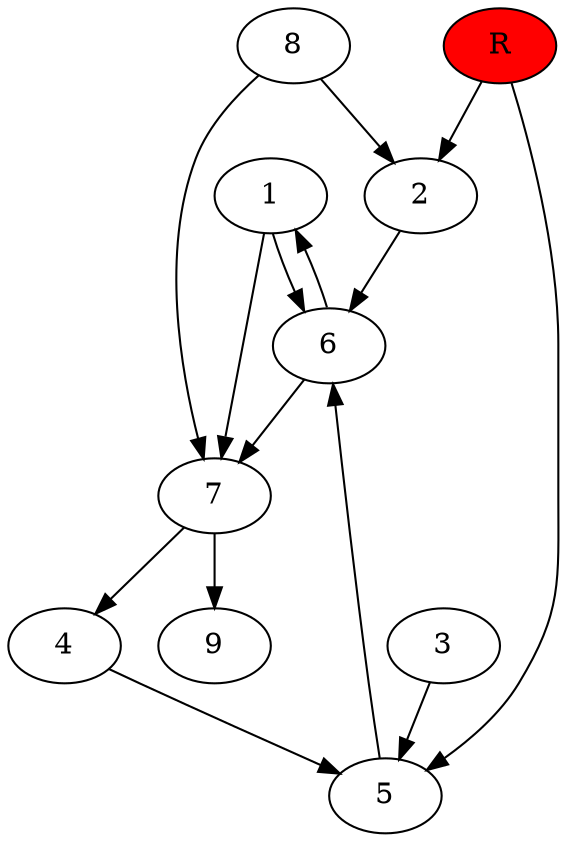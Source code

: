 digraph prb22351 {
	1
	2
	3
	4
	5
	6
	7
	8
	R [fillcolor="#ff0000" style=filled]
	1 -> 6
	1 -> 7
	2 -> 6
	3 -> 5
	4 -> 5
	5 -> 6
	6 -> 1
	6 -> 7
	7 -> 4
	7 -> 9
	8 -> 2
	8 -> 7
	R -> 2
	R -> 5
}
